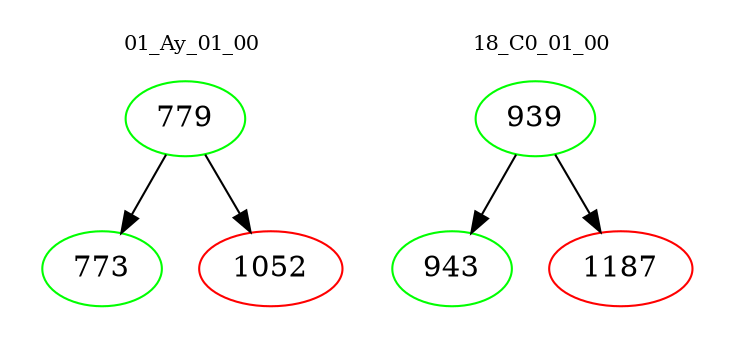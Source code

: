 digraph{
subgraph cluster_0 {
color = white
label = "01_Ay_01_00";
fontsize=10;
T0_779 [label="779", color="green"]
T0_779 -> T0_773 [color="black"]
T0_773 [label="773", color="green"]
T0_779 -> T0_1052 [color="black"]
T0_1052 [label="1052", color="red"]
}
subgraph cluster_1 {
color = white
label = "18_C0_01_00";
fontsize=10;
T1_939 [label="939", color="green"]
T1_939 -> T1_943 [color="black"]
T1_943 [label="943", color="green"]
T1_939 -> T1_1187 [color="black"]
T1_1187 [label="1187", color="red"]
}
}
